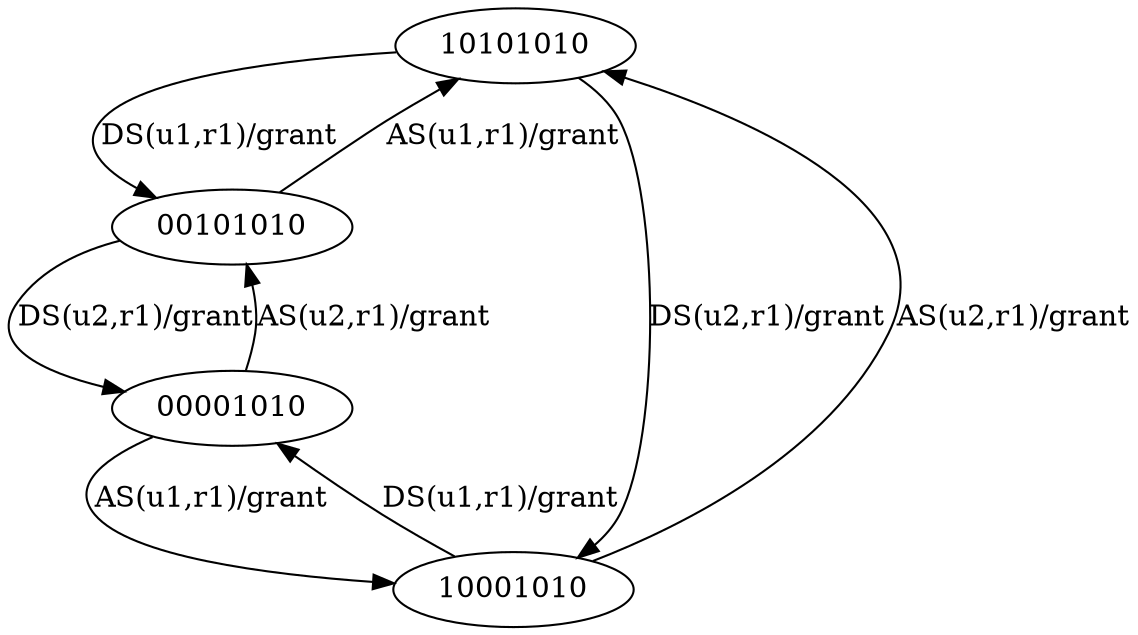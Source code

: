 digraph rbac2Fsm {
  10101010 -> 00101010 [ label ="DS(u1,r1)/grant"];
  10101010 -> 10001010 [ label ="DS(u2,r1)/grant"];
  00101010 -> 10101010 [ label ="AS(u1,r1)/grant"];
  00101010 -> 00001010 [ label ="DS(u2,r1)/grant"];
  10001010 -> 00001010 [ label ="DS(u1,r1)/grant"];
  10001010 -> 10101010 [ label ="AS(u2,r1)/grant"];
  00001010 -> 10001010 [ label ="AS(u1,r1)/grant"];
  00001010 -> 00101010 [ label ="AS(u2,r1)/grant"];
}
